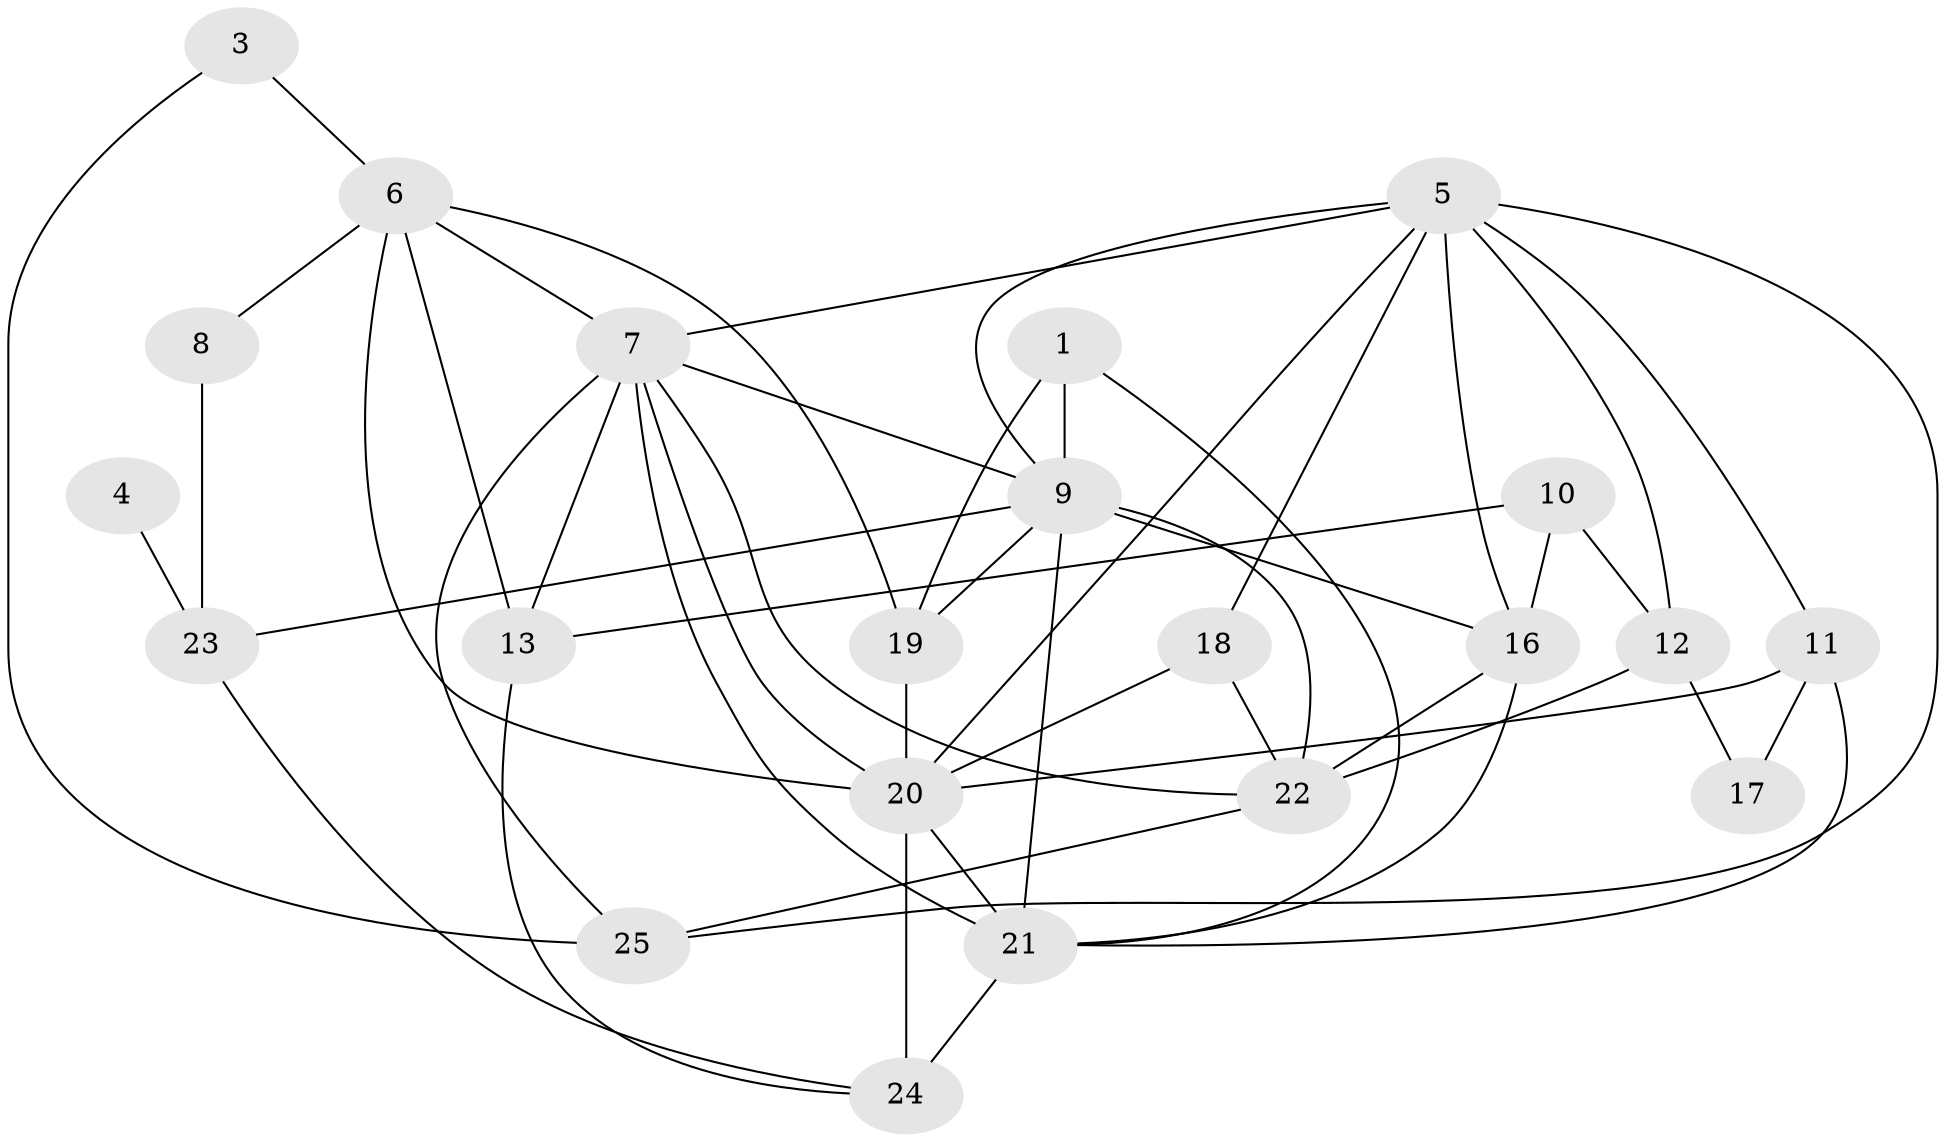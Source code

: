 // original degree distribution, {3: 0.26, 2: 0.2, 0: 0.06, 5: 0.08, 4: 0.2, 1: 0.08, 6: 0.1, 7: 0.02}
// Generated by graph-tools (version 1.1) at 2025/25/03/09/25 03:25:16]
// undirected, 22 vertices, 50 edges
graph export_dot {
graph [start="1"]
  node [color=gray90,style=filled];
  1;
  3;
  4;
  5;
  6;
  7;
  8;
  9;
  10;
  11;
  12;
  13;
  16;
  17;
  18;
  19;
  20;
  21;
  22;
  23;
  24;
  25;
  1 -- 9 [weight=1.0];
  1 -- 19 [weight=1.0];
  1 -- 21 [weight=1.0];
  3 -- 6 [weight=1.0];
  3 -- 25 [weight=1.0];
  4 -- 23 [weight=1.0];
  5 -- 7 [weight=1.0];
  5 -- 9 [weight=1.0];
  5 -- 11 [weight=1.0];
  5 -- 12 [weight=2.0];
  5 -- 16 [weight=1.0];
  5 -- 18 [weight=1.0];
  5 -- 20 [weight=1.0];
  5 -- 25 [weight=1.0];
  6 -- 7 [weight=1.0];
  6 -- 8 [weight=1.0];
  6 -- 13 [weight=1.0];
  6 -- 19 [weight=1.0];
  6 -- 20 [weight=1.0];
  7 -- 9 [weight=1.0];
  7 -- 13 [weight=1.0];
  7 -- 20 [weight=1.0];
  7 -- 21 [weight=1.0];
  7 -- 22 [weight=1.0];
  7 -- 25 [weight=2.0];
  8 -- 23 [weight=1.0];
  9 -- 16 [weight=1.0];
  9 -- 19 [weight=1.0];
  9 -- 21 [weight=1.0];
  9 -- 22 [weight=1.0];
  9 -- 23 [weight=1.0];
  10 -- 12 [weight=1.0];
  10 -- 13 [weight=1.0];
  10 -- 16 [weight=1.0];
  11 -- 17 [weight=1.0];
  11 -- 20 [weight=1.0];
  11 -- 21 [weight=1.0];
  12 -- 17 [weight=1.0];
  12 -- 22 [weight=2.0];
  13 -- 24 [weight=1.0];
  16 -- 21 [weight=1.0];
  16 -- 22 [weight=1.0];
  18 -- 20 [weight=1.0];
  18 -- 22 [weight=1.0];
  19 -- 20 [weight=1.0];
  20 -- 21 [weight=2.0];
  20 -- 24 [weight=2.0];
  21 -- 24 [weight=1.0];
  22 -- 25 [weight=1.0];
  23 -- 24 [weight=1.0];
}
